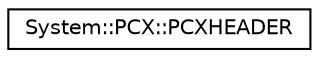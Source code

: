 digraph G
{
  edge [fontname="Helvetica",fontsize="10",labelfontname="Helvetica",labelfontsize="10"];
  node [fontname="Helvetica",fontsize="10",shape=record];
  rankdir="LR";
  Node1 [label="System::PCX::PCXHEADER",height=0.2,width=0.4,color="black", fillcolor="white", style="filled",URL="$struct_system_1_1_p_c_x_1_1_p_c_x_h_e_a_d_e_r.html"];
}
